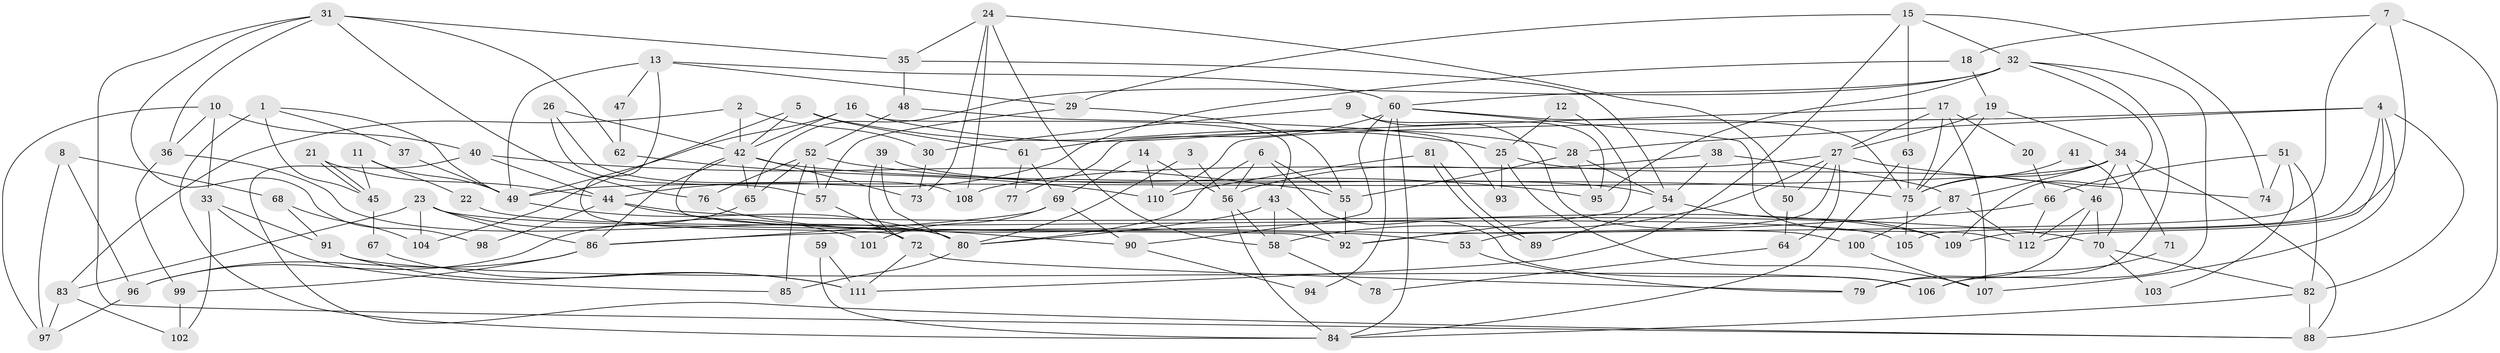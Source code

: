 // coarse degree distribution, {3: 0.24358974358974358, 10: 0.038461538461538464, 2: 0.1282051282051282, 7: 0.038461538461538464, 4: 0.19230769230769232, 6: 0.1282051282051282, 8: 0.02564102564102564, 5: 0.15384615384615385, 12: 0.02564102564102564, 9: 0.02564102564102564}
// Generated by graph-tools (version 1.1) at 2025/18/03/04/25 18:18:47]
// undirected, 112 vertices, 224 edges
graph export_dot {
graph [start="1"]
  node [color=gray90,style=filled];
  1;
  2;
  3;
  4;
  5;
  6;
  7;
  8;
  9;
  10;
  11;
  12;
  13;
  14;
  15;
  16;
  17;
  18;
  19;
  20;
  21;
  22;
  23;
  24;
  25;
  26;
  27;
  28;
  29;
  30;
  31;
  32;
  33;
  34;
  35;
  36;
  37;
  38;
  39;
  40;
  41;
  42;
  43;
  44;
  45;
  46;
  47;
  48;
  49;
  50;
  51;
  52;
  53;
  54;
  55;
  56;
  57;
  58;
  59;
  60;
  61;
  62;
  63;
  64;
  65;
  66;
  67;
  68;
  69;
  70;
  71;
  72;
  73;
  74;
  75;
  76;
  77;
  78;
  79;
  80;
  81;
  82;
  83;
  84;
  85;
  86;
  87;
  88;
  89;
  90;
  91;
  92;
  93;
  94;
  95;
  96;
  97;
  98;
  99;
  100;
  101;
  102;
  103;
  104;
  105;
  106;
  107;
  108;
  109;
  110;
  111;
  112;
  1 -- 84;
  1 -- 49;
  1 -- 37;
  1 -- 45;
  2 -- 42;
  2 -- 83;
  2 -- 30;
  3 -- 56;
  3 -- 80;
  4 -- 112;
  4 -- 82;
  4 -- 28;
  4 -- 105;
  4 -- 107;
  4 -- 110;
  5 -- 42;
  5 -- 25;
  5 -- 61;
  5 -- 104;
  6 -- 80;
  6 -- 55;
  6 -- 56;
  6 -- 106;
  7 -- 88;
  7 -- 18;
  7 -- 53;
  7 -- 109;
  8 -- 97;
  8 -- 68;
  8 -- 96;
  9 -- 100;
  9 -- 95;
  9 -- 30;
  10 -- 33;
  10 -- 40;
  10 -- 36;
  10 -- 97;
  11 -- 49;
  11 -- 45;
  11 -- 22;
  12 -- 92;
  12 -- 25;
  13 -- 60;
  13 -- 49;
  13 -- 29;
  13 -- 47;
  13 -- 72;
  14 -- 69;
  14 -- 56;
  14 -- 110;
  15 -- 32;
  15 -- 29;
  15 -- 63;
  15 -- 74;
  15 -- 111;
  16 -- 28;
  16 -- 42;
  16 -- 43;
  16 -- 49;
  17 -- 27;
  17 -- 75;
  17 -- 20;
  17 -- 77;
  17 -- 107;
  18 -- 44;
  18 -- 19;
  19 -- 34;
  19 -- 75;
  19 -- 27;
  20 -- 66;
  21 -- 45;
  21 -- 45;
  21 -- 44;
  22 -- 105;
  23 -- 86;
  23 -- 53;
  23 -- 83;
  23 -- 101;
  23 -- 104;
  24 -- 73;
  24 -- 35;
  24 -- 50;
  24 -- 58;
  24 -- 108;
  25 -- 107;
  25 -- 46;
  25 -- 93;
  26 -- 108;
  26 -- 42;
  26 -- 57;
  27 -- 92;
  27 -- 50;
  27 -- 58;
  27 -- 64;
  27 -- 74;
  27 -- 108;
  28 -- 54;
  28 -- 55;
  28 -- 95;
  29 -- 57;
  29 -- 55;
  30 -- 73;
  31 -- 76;
  31 -- 36;
  31 -- 35;
  31 -- 62;
  31 -- 88;
  31 -- 98;
  32 -- 65;
  32 -- 60;
  32 -- 79;
  32 -- 95;
  32 -- 106;
  32 -- 109;
  33 -- 91;
  33 -- 85;
  33 -- 102;
  34 -- 75;
  34 -- 49;
  34 -- 46;
  34 -- 71;
  34 -- 87;
  34 -- 88;
  35 -- 54;
  35 -- 48;
  36 -- 99;
  36 -- 80;
  37 -- 49;
  38 -- 56;
  38 -- 87;
  38 -- 54;
  39 -- 80;
  39 -- 54;
  39 -- 72;
  40 -- 88;
  40 -- 55;
  40 -- 44;
  41 -- 70;
  41 -- 75;
  42 -- 75;
  42 -- 92;
  42 -- 65;
  42 -- 73;
  42 -- 86;
  43 -- 58;
  43 -- 80;
  43 -- 92;
  44 -- 70;
  44 -- 90;
  44 -- 98;
  45 -- 67;
  46 -- 79;
  46 -- 70;
  46 -- 112;
  47 -- 62;
  48 -- 52;
  48 -- 93;
  49 -- 80;
  50 -- 64;
  51 -- 82;
  51 -- 74;
  51 -- 66;
  51 -- 103;
  52 -- 57;
  52 -- 95;
  52 -- 65;
  52 -- 76;
  52 -- 85;
  53 -- 79;
  54 -- 109;
  54 -- 89;
  55 -- 92;
  56 -- 58;
  56 -- 84;
  57 -- 72;
  58 -- 78;
  59 -- 84;
  59 -- 111;
  60 -- 90;
  60 -- 112;
  60 -- 61;
  60 -- 75;
  60 -- 84;
  60 -- 94;
  61 -- 69;
  61 -- 77;
  62 -- 110;
  63 -- 84;
  63 -- 75;
  64 -- 78;
  65 -- 96;
  66 -- 86;
  66 -- 112;
  67 -- 111;
  68 -- 104;
  68 -- 91;
  69 -- 86;
  69 -- 90;
  69 -- 101;
  70 -- 82;
  70 -- 103;
  71 -- 106;
  72 -- 79;
  72 -- 111;
  75 -- 105;
  76 -- 109;
  80 -- 85;
  81 -- 89;
  81 -- 89;
  81 -- 110;
  82 -- 88;
  82 -- 84;
  83 -- 97;
  83 -- 102;
  86 -- 96;
  86 -- 99;
  87 -- 112;
  87 -- 100;
  90 -- 94;
  91 -- 106;
  91 -- 111;
  96 -- 97;
  99 -- 102;
  100 -- 107;
}
